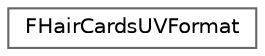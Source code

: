 digraph "Graphical Class Hierarchy"
{
 // INTERACTIVE_SVG=YES
 // LATEX_PDF_SIZE
  bgcolor="transparent";
  edge [fontname=Helvetica,fontsize=10,labelfontname=Helvetica,labelfontsize=10];
  node [fontname=Helvetica,fontsize=10,shape=box,height=0.2,width=0.4];
  rankdir="LR";
  Node0 [id="Node000000",label="FHairCardsUVFormat",height=0.2,width=0.4,color="grey40", fillcolor="white", style="filled",URL="$de/d84/structFHairCardsUVFormat.html",tooltip=" "];
}
